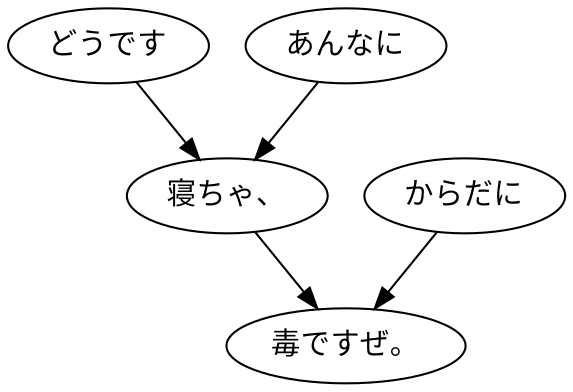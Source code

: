 digraph graph8271 {
	node0 [label="どうです"];
	node1 [label="あんなに"];
	node2 [label="寝ちゃ、"];
	node3 [label="からだに"];
	node4 [label="毒ですぜ。"];
	node0 -> node2;
	node1 -> node2;
	node2 -> node4;
	node3 -> node4;
}
